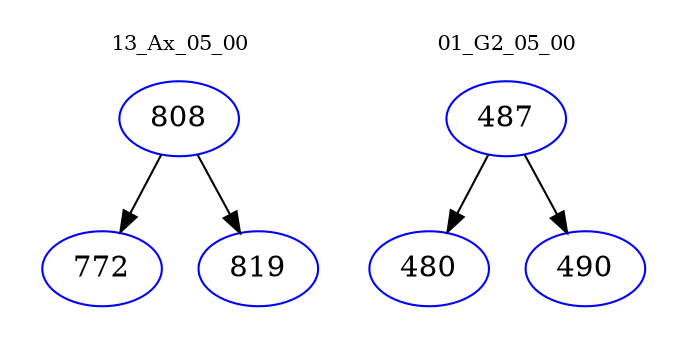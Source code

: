 digraph{
subgraph cluster_0 {
color = white
label = "13_Ax_05_00";
fontsize=10;
T0_808 [label="808", color="blue"]
T0_808 -> T0_772 [color="black"]
T0_772 [label="772", color="blue"]
T0_808 -> T0_819 [color="black"]
T0_819 [label="819", color="blue"]
}
subgraph cluster_1 {
color = white
label = "01_G2_05_00";
fontsize=10;
T1_487 [label="487", color="blue"]
T1_487 -> T1_480 [color="black"]
T1_480 [label="480", color="blue"]
T1_487 -> T1_490 [color="black"]
T1_490 [label="490", color="blue"]
}
}
